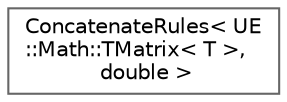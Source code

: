 digraph "Graphical Class Hierarchy"
{
 // INTERACTIVE_SVG=YES
 // LATEX_PDF_SIZE
  bgcolor="transparent";
  edge [fontname=Helvetica,fontsize=10,labelfontname=Helvetica,labelfontsize=10];
  node [fontname=Helvetica,fontsize=10,shape=box,height=0.2,width=0.4];
  rankdir="LR";
  Node0 [id="Node000000",label="ConcatenateRules\< UE\l::Math::TMatrix\< T \>,\l double \>",height=0.2,width=0.4,color="grey40", fillcolor="white", style="filled",URL="$d0/d2c/structConcatenateRules_3_01UE_1_1Math_1_1TMatrix_3_01T_01_4_00_01double_01_4.html",tooltip=" "];
}
